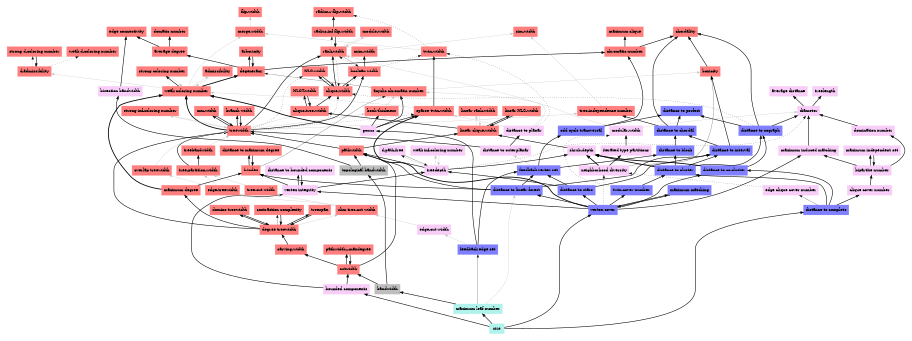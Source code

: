 digraph parameter_inclusions_2iJr52 {
	node [color=lightblue2 style=filled]
	margin=0.04 size="6,6"
	rankdir = BT
	"n_MUnHA0" [label="twin-cover number" URL="/parameters/html/MUnHA0" color="#7f7fff" shape=box]
	"n_KEP2qM" [label="treedepth" URL="/parameters/html/KEP2qM" color="#f8cdf8" shape=box]
	"n_kRR8zx" [label="distance to maximum degree" URL="/parameters/html/kRR8zx" color="#ff7f7f" shape=box]
	"n_wg5HuV" [label="clique-width" URL="/parameters/html/wg5HuV" color="#ff7f7f" shape=box]
	"n_LlWzhg" [label="contraction complexity" URL="/parameters/html/LlWzhg" color="#ff7f7f" shape=box]
	"n_w7MmyW" [label="chromatic number" URL="/parameters/html/w7MmyW" color="#ff7f7f" shape=box]
	"n_Ve5ruW" [label="odd cycle transversal" URL="/parameters/html/Ve5ruW" color="#7f7fff" shape=box]
	"n_PxVh3F" [label="strong coloring number" URL="/parameters/html/PxVh3F" color="#ff7f7f" shape=box]
	"n_s4EiWI" [label="d-path-free" URL="/parameters/html/s4EiWI" color="#f8cdf8" shape=box]
	"n_VHClqR" [label="pathwidth" URL="/parameters/html/VHClqR" color="#ff7f7f" shape=box]
	"n_5Q7fuR" [label="treewidth" URL="/parameters/html/5Q7fuR" color="#ff7f7f" shape=box]
	"n_fTqo40" [label="chordality" URL="/parameters/html/fTqo40" color="#ff7f7f" shape=box]
	"n_6BWcgd" [label="pathwidth+maxdegree" URL="/parameters/html/6BWcgd" color="#ff7f7f" shape=box]
	"n_lPHVWU" [label="distance to outerplanar" URL="/parameters/html/lPHVWU" color="#f8cdf8" shape=box]
	"n_t7c4mp" [label="bounded components" URL="/parameters/html/t7c4mp" color="#f8cdf8" shape=box]
	"n_4DIiH0" [label="radius-r flip-width" URL="/parameters/html/4DIiH0" color="#ff7f7f" shape=box]
	"n_oFvl4c" [label="slim tree-cut width" URL="/parameters/html/oFvl4c" color="#ff7f7f" shape=box]
	"n_fQj3wU" [label="linear clique-width" URL="/parameters/html/fQj3wU" color="#ff7f7f" shape=box]
	"n_yihnem" [label="strong d-coloring number" URL="/parameters/html/yihnem" color="#ff7f7f" shape=box]
	"n_ZNqIlN" [label="edge-cut width" URL="/parameters/html/ZNqIlN" color="#f8cdf8" shape=box]
	"n_A2jPWT" [label="boolean width" URL="/parameters/html/A2jPWT" color="#ff7f7f" shape=box]
	"n_GzMYlT" [label="maximum induced matching" URL="/parameters/html/GzMYlT" color="#f8cdf8" shape=box]
	"n_BN92vX" [label="maximum leaf number" URL="/parameters/html/BN92vX" color="#b2f2ec" shape=box]
	"n_mHtXUU" [label="maximum independent set" URL="/parameters/html/mHtXUU" color="#f8cdf8" shape=box]
	"n_2LDMQ6" [label="distance to complete" URL="/parameters/html/2LDMQ6" color="#7f7fff" shape=box]
	"n_QGZuUW" [label="acyclic chromatic number" URL="/parameters/html/QGZuUW" color="#ff7f7f" shape=box]
	"n_gbaHdw" [label="genus" URL="/parameters/html/gbaHdw" color="#f8cdf8" shape=box]
	"n_KVhJFB" [label="vertex integrity" URL="/parameters/html/KVhJFB" color="#f8cdf8" shape=box]
	"n_HTk9PZ" [label="feedback edge set" URL="/parameters/html/HTk9PZ" color="#7f7fff" shape=box]
	"n_KD6n2n" [label="weak coloring number" URL="/parameters/html/KD6n2n" color="#ff7f7f" shape=box]
	"n_NTgNzT" [label="shrub-depth" URL="/parameters/html/NTgNzT" color="#f8cdf8" shape=box]
	"n_wUdmUb" [label="bisection bandwidth" URL="/parameters/html/wUdmUb" color="#f8cdf8" shape=box]
	"n_7P9WUz" [label="clique-tree-width" URL="/parameters/html/7P9WUz" color="#ff7f7f" shape=box]
	"n_a7MpiT" [label="boxicity" URL="/parameters/html/a7MpiT" color="#ff7f7f" shape=box]
	"n_lIcmuR" [label="branch width" URL="/parameters/html/lIcmuR" color="#ff7f7f" shape=box]
	"n_yk7XP0" [label="distance to linear forest" URL="/parameters/html/yk7XP0" color="#7f7fff" shape=box]
	"n_Gq0onN" [label="domination number" URL="/parameters/html/Gq0onN" color="#f8cdf8" shape=box]
	"n_AVc2K6" [label="distance to interval" URL="/parameters/html/AVc2K6" color="#7f7fff" shape=box]
	"n_nCWUh3" [label="degree treewidth" URL="/parameters/html/nCWUh3" color="#ff7f7f" shape=box]
	"n_G1Cwmc" [label="iterated type partitions" URL="/parameters/html/G1Cwmc" color="#f8cdf8" shape=box]
	"n_q7zHeT" [label="maximum clique" URL="/parameters/html/q7zHeT" color="#ff7f7f" shape=box]
	"n_IbKkUQ" [label="treespan" URL="/parameters/html/IbKkUQ" color="#ff7f7f" shape=box]
	"n_kJZKgd" [label="distance to perfect" URL="/parameters/html/kJZKgd" color="#7f7fff" shape=box]
	"n_VowkuW" [label="degeneracy" URL="/parameters/html/VowkuW" color="#ff7f7f" shape=box]
	"n_mOri44" [label="NLCT-width" URL="/parameters/html/mOri44" color="#ff7f7f" shape=box]
	"n_QP01gs" [label="tree-partition-width" URL="/parameters/html/QP01gs" color="#ff7f7f" shape=box]
	"n_JA2nKw" [label="treelength" URL="/parameters/html/JA2nKw" color="#f8cdf8" shape=box]
	"n_P8yP3M" [label="overlap treewidth" URL="/parameters/html/P8yP3M" color="#ff7f7f" shape=box]
	"n_4lp9Yj" [label="vertex cover" URL="/parameters/html/4lp9Yj" color="#7f7fff" shape=box]
	"n_hbfWwE" [label="distance to co-cluster" URL="/parameters/html/hbfWwE" color="#7f7fff" shape=box]
	"n_fojquT" [label="rank-width" URL="/parameters/html/fojquT" color="#ff7f7f" shape=box]
	"n_MLJMRH" [label="distance to planar" URL="/parameters/html/MLJMRH" color="#f8cdf8" shape=box]
	"n_z0y4TW" [label="average degree" URL="/parameters/html/z0y4TW" color="#ff7f7f" shape=box]
	"n_Z10jME" [label="distance to stars" URL="/parameters/html/Z10jME" color="#7f7fff" shape=box]
	"n_w3LxG1" [label="treebandwidth" URL="/parameters/html/w3LxG1" color="#ff7f7f" shape=box]
	"n_cHugsk" [label="linear rank-width" URL="/parameters/html/cHugsk" color="#ff7f7f" shape=box]
	"n_nYQDv6" [label="edge clique cover number" URL="/parameters/html/nYQDv6" color="#f8cdf8" shape=box]
	"n_vMs3RS" [label="neighborhood diversity" URL="/parameters/html/vMs3RS" color="#f8cdf8" shape=box]
	"n_JQTHZS" [label="strong inf-coloring number" URL="/parameters/html/JQTHZS" color="#ff7f7f" shape=box]
	"n_aXw3Co" [label="distance to cluster" URL="/parameters/html/aXw3Co" color="#7f7fff" shape=box]
	"n_JbqZoT" [label="edge connectivity" URL="/parameters/html/JbqZoT" color="#ff7f7f" shape=box]
	"n_Pqiy2C" [label="d-admissibility" URL="/parameters/html/Pqiy2C" color="#ff7f7f" shape=box]
	"n_KRV6tI" [label="domatic number" URL="/parameters/html/KRV6tI" color="#ff7f7f" shape=box]
	"n_v4sLfO" [label="admissibility" URL="/parameters/html/v4sLfO" color="#ff7f7f" shape=box]
	"n_zgMenA" [label="arboricity" URL="/parameters/html/zgMenA" color="#ff7f7f" shape=box]
	"n_1dQQ87" [label="bipartite number" URL="/parameters/html/1dQQ87" color="#f8cdf8" shape=box]
	"n_TLx1pz" [label="cutwidth" URL="/parameters/html/TLx1pz" color="#ff7f7f" shape=box]
	"n_jYG7BR" [label="flip-width" URL="/parameters/html/jYG7BR" color="#ff7f7f" shape=box]
	"n_UyQ5yM" [label="maximum degree" URL="/parameters/html/UyQ5yM" color="#ff7f7f" shape=box]
	"n_Xrpbv7" [label="NLC-width" URL="/parameters/html/Xrpbv7" color="#ff7f7f" shape=box]
	"n_F1NpDy" [label="size" URL="/parameters/html/F1NpDy" color="#b2f2ec" shape=box]
	"n_v09DMY" [label="linear NLC-width" URL="/parameters/html/v09DMY" color="#ff7f7f" shape=box]
	"n_3F3oc3" [label="weak d-coloring number" URL="/parameters/html/3F3oc3" color="#ff7f7f" shape=box]
	"n_pKi2tL" [label="edge-treewidth" URL="/parameters/html/pKi2tL" color="#ff7f7f" shape=box]
	"n_uDXX2i" [label="distance to cograph" URL="/parameters/html/uDXX2i" color="#7f7fff" shape=box]
	"n_DfwI9E" [label="weak inf-coloring number" URL="/parameters/html/DfwI9E" color="#f8cdf8" shape=box]
	"n_zH8PpT" [label="average distance" URL="/parameters/html/zH8PpT" color="#f8cdf8" shape=box]
	"n_2FM8hj" [label="sparse twin-width" URL="/parameters/html/2FM8hj" color="#ff7f7f" shape=box]
	"n_GNTwUS" [label="h-index" URL="/parameters/html/GNTwUS" color="#ff7f7f" shape=box]
	"n_aEGv5N" [label="sim-width" URL="/parameters/html/aEGv5N" color="#ff7f7f" shape=box]
	"n_p4bTjp" [label="diameter" URL="/parameters/html/p4bTjp" color="#f8cdf8" shape=box]
	"n_8CgU0P" [label="tree-cut width" URL="/parameters/html/8CgU0P" color="#ff7f7f" shape=box]
	"n_GNOiyB" [label="feedback vertex set" URL="/parameters/html/GNOiyB" color="#7f7fff" shape=box]
	"n_d7vRYU" [label="mm-width" URL="/parameters/html/d7vRYU" color="#ff7f7f" shape=box]
	"n_dS6OgO" [label="carving-width" URL="/parameters/html/dS6OgO" color="#ff7f7f" shape=box]
	"n_RPTCxd" [label="distance to bounded components" URL="/parameters/html/RPTCxd" color="#f8cdf8" shape=box]
	"n_doijTS" [label="book thickness" URL="/parameters/html/doijTS" color="#ff7f7f" shape=box]
	"n_veU7Jf" [label="maximum matching" URL="/parameters/html/veU7Jf" color="#7f7fff" shape=box]
	"n_OdZQna" [label="distance to chordal" URL="/parameters/html/OdZQna" color="#7f7fff" shape=box]
	"n_UWmTKl" [label="merge-width" URL="/parameters/html/UWmTKl" color="#ff7f7f" shape=box]
	"n_aP5a38" [label="bandwidth" URL="/parameters/html/aP5a38" color="#bebebe" shape=box]
	"n_VomShB" [label="clique cover number" URL="/parameters/html/VomShB" color="#f8cdf8" shape=box]
	"n_xNJnFb" [label="distance to block" URL="/parameters/html/xNJnFb" color="#7f7fff" shape=box]
	"n_4bj71L" [label="modular-width" URL="/parameters/html/4bj71L" color="#f8cdf8" shape=box]
	"n_EV3FqL" [label="module-width" URL="/parameters/html/EV3FqL" color="#ff7f7f" shape=box]
	"n_fNR6QK" [label="tree-independence number" URL="/parameters/html/fNR6QK" color="#ff7f7f" shape=box]
	"n_OrH7et" [label="twin-width" URL="/parameters/html/OrH7et" color="#ff7f7f" shape=box]
	"n_nYXiuT" [label="radius-inf flip-width" URL="/parameters/html/nYXiuT" color="#ff7f7f" shape=box]
	"n_aEs5ap" [label="domino treewidth" URL="/parameters/html/aEs5ap" color="#ff7f7f" shape=box]
	"n_SnA7Eq" [label="topological bandwidth" URL="/parameters/html/SnA7Eq" color="#bebebe" shape=box]
	"n_WmIFB1" [label="mim-width" URL="/parameters/html/WmIFB1" color="#ff7f7f" shape=box]
	"n_uDXX2i" -> "n_fTqo40" [label="" decorate=true lblstyle="above, sloped" weight="100" penwidth="2.0"]
	"n_uDXX2i" -> "n_wg5HuV" [label="" decorate=true lblstyle="above, sloped" style="dotted" weight="1" penwidth="1.0"]
	"n_GNOiyB" -> "n_Ve5ruW" [label="" decorate=true lblstyle="above, sloped" weight="100" penwidth="2.0"]
	"n_AVc2K6" -> "n_a7MpiT" [label="" decorate=true lblstyle="above, sloped" weight="100" penwidth="2.0"]
	"n_nCWUh3" -> "n_oFvl4c" [label="" decorate=true lblstyle="above, sloped" color="gray" weight="1"]
	"n_veU7Jf" -> "n_4lp9Yj" [label="" decorate=true lblstyle="above, sloped" weight="100" penwidth="2.0"]
	"n_KEP2qM" -> "n_s4EiWI" [label="" decorate=true lblstyle="above, sloped" style="dotted" weight="1" penwidth="1.0"]
	"n_vMs3RS" -> "n_G1Cwmc" [label="" decorate=true lblstyle="above, sloped" weight="100" penwidth="2.0"]
	"n_KD6n2n" -> "n_UWmTKl" [label="" decorate=true lblstyle="above, sloped" color="gray" weight="1"]
	"n_yk7XP0" -> "n_GNTwUS" [label="" decorate=true lblstyle="above, sloped" weight="100" penwidth="2.0"]
	"n_Xrpbv7" -> "n_wg5HuV" [label="" decorate=true lblstyle="above, sloped" weight="100" penwidth="2.0"]
	"n_WmIFB1" -> "n_aEGv5N" [label="" decorate=true lblstyle="above, sloped" color="gray" weight="1"]
	"n_5Q7fuR" -> "n_doijTS" [label="" decorate=true lblstyle="above, sloped" color="gray" weight="1"]
	"n_4lp9Yj" -> "n_GzMYlT" [label="" decorate=true lblstyle="above, sloped" weight="100" penwidth="2.0"]
	"n_aEs5ap" -> "n_nCWUh3" [label="" decorate=true lblstyle="above, sloped" weight="100" penwidth="2.0"]
	"n_lPHVWU" -> "n_5Q7fuR" [label="" decorate=true lblstyle="above, sloped" weight="100" penwidth="2.0"]
	"n_2LDMQ6" -> "n_hbfWwE" [label="" decorate=true lblstyle="above, sloped" weight="100" penwidth="2.0"]
	"n_Z10jME" -> "n_KEP2qM" [label="" decorate=true lblstyle="above, sloped" weight="100" penwidth="2.0"]
	"n_MLJMRH" -> "n_OrH7et" [label="" decorate=true lblstyle="above, sloped" style="dotted" weight="1" penwidth="1.0"]
	"n_4lp9Yj" -> "n_2FM8hj" [label="" decorate=true lblstyle="above, sloped" weight="100" penwidth="3.0"]
	"n_doijTS" -> "n_QGZuUW" [label="" decorate=true lblstyle="above, sloped" color="gray" weight="1"]
	"n_4lp9Yj" -> "n_Z10jME" [label="" decorate=true lblstyle="above, sloped" weight="100" penwidth="2.0"]
	"n_GzMYlT" -> "n_p4bTjp" [label="" decorate=true lblstyle="above, sloped" weight="100" penwidth="2.0"]
	"n_KEP2qM" -> "n_NTgNzT" [label="" decorate=true lblstyle="above, sloped" weight="100" penwidth="2.0"]
	"n_wg5HuV" -> "n_fojquT" [label="" decorate=true lblstyle="above, sloped" weight="100" penwidth="2.0"]
	"n_Gq0onN" -> "n_p4bTjp" [label="" decorate=true lblstyle="above, sloped" weight="100" penwidth="2.0"]
	"n_2FM8hj" -> "n_KD6n2n" [label="" decorate=true lblstyle="above, sloped" color="gray" weight="1"]
	"n_KD6n2n" -> "n_PxVh3F" [label="" decorate=true lblstyle="above, sloped" weight="100" penwidth="2.0"]
	"n_uDXX2i" -> "n_kJZKgd" [label="" decorate=true lblstyle="above, sloped" weight="100" penwidth="2.0"]
	"n_s4EiWI" -> "n_KEP2qM" [label="" decorate=true lblstyle="above, sloped" weight="20" penwidth="0.7"]
	"n_aXw3Co" -> "n_xNJnFb" [label="" decorate=true lblstyle="above, sloped" weight="100" penwidth="2.0"]
	"n_VowkuW" -> "n_w7MmyW" [label="" decorate=true lblstyle="above, sloped" weight="100" penwidth="2.0"]
	"n_HTk9PZ" -> "n_GNOiyB" [label="" decorate=true lblstyle="above, sloped" weight="100" penwidth="2.0"]
	"n_HTk9PZ" -> "n_gbaHdw" [label="" decorate=true lblstyle="above, sloped" weight="100" penwidth="2.0"]
	"n_a7MpiT" -> "n_fTqo40" [label="" decorate=true lblstyle="above, sloped" weight="100" penwidth="2.0"]
	"n_QGZuUW" -> "n_a7MpiT" [label="" decorate=true lblstyle="above, sloped" color="gray" weight="1"]
	"n_5Q7fuR" -> "n_d7vRYU" [label="" decorate=true lblstyle="above, sloped" weight="100" penwidth="2.0"]
	"n_wg5HuV" -> "n_A2jPWT" [label="" decorate=true lblstyle="above, sloped" weight="100" penwidth="2.0"]
	"n_OdZQna" -> "n_kJZKgd" [label="" decorate=true lblstyle="above, sloped" weight="100" penwidth="2.0"]
	"n_fojquT" -> "n_A2jPWT" [label="" decorate=true lblstyle="above, sloped" weight="20" penwidth="0.7"]
	"n_fojquT" -> "n_nYXiuT" [label="" decorate=true lblstyle="above, sloped" style="dotted" weight="1" penwidth="1.0"]
	"n_Ve5ruW" -> "n_w7MmyW" [label="" decorate=true lblstyle="above, sloped" weight="100" penwidth="2.0"]
	"n_Z10jME" -> "n_AVc2K6" [label="" decorate=true lblstyle="above, sloped" weight="100" penwidth="2.0"]
	"n_P8yP3M" -> "n_5Q7fuR" [label="" decorate=true lblstyle="above, sloped" color="gray" weight="1"]
	"n_4bj71L" -> "n_fojquT" [label="" decorate=true lblstyle="above, sloped" color="gray" weight="1"]
	"n_xNJnFb" -> "n_OdZQna" [label="" decorate=true lblstyle="above, sloped" weight="100" penwidth="2.0"]
	"n_wg5HuV" -> "n_Xrpbv7" [label="" decorate=true lblstyle="above, sloped" weight="100" penwidth="2.0"]
	"n_AVc2K6" -> "n_OdZQna" [label="" decorate=true lblstyle="above, sloped" weight="100" penwidth="2.0"]
	"n_6BWcgd" -> "n_TLx1pz" [label="" decorate=true lblstyle="above, sloped" weight="100" penwidth="2.0"]
	"n_fNR6QK" -> "n_aEGv5N" [label="" decorate=true lblstyle="above, sloped" color="gray" weight="1"]
	"n_GNOiyB" -> "n_xNJnFb" [label="" decorate=true lblstyle="above, sloped" weight="100" penwidth="2.0"]
	"n_nCWUh3" -> "n_IbKkUQ" [label="" decorate=true lblstyle="above, sloped" weight="100" penwidth="2.0"]
	"n_JQTHZS" -> "n_5Q7fuR" [label="" decorate=true lblstyle="above, sloped" color="gray" weight="1"]
	"n_VowkuW" -> "n_zgMenA" [label="" decorate=true lblstyle="above, sloped" weight="100" penwidth="2.0"]
	"n_NTgNzT" -> "n_fQj3wU" [label="" decorate=true lblstyle="above, sloped" weight="100" penwidth="2.0"]
	"n_QP01gs" -> "n_5Q7fuR" [label="" decorate=true lblstyle="above, sloped" weight="100" penwidth="2.0"]
	"n_UyQ5yM" -> "n_KD6n2n" [label="" decorate=true lblstyle="above, sloped" weight="100" penwidth="3.0"]
	"n_fojquT" -> "n_EV3FqL" [label="" decorate=true lblstyle="above, sloped" color="gray" weight="1"]
	"n_pKi2tL" -> "n_QP01gs" [label="" decorate=true lblstyle="above, sloped" color="gray" weight="1"]
	"n_w3LxG1" -> "n_5Q7fuR" [label="" decorate=true lblstyle="above, sloped" color="gray" weight="1"]
	"n_F1NpDy" -> "n_2LDMQ6" [label="" decorate=true lblstyle="above, sloped" weight="100" penwidth="2.0"]
	"n_MLJMRH" -> "n_2FM8hj" [label="" decorate=true lblstyle="above, sloped" color="gray" weight="1"]
	"n_vMs3RS" -> "n_NTgNzT" [label="" decorate=true lblstyle="above, sloped" weight="100" penwidth="3.0"]
	"n_d7vRYU" -> "n_5Q7fuR" [label="" decorate=true lblstyle="above, sloped" weight="100" penwidth="2.0"]
	"n_wUdmUb" -> "n_JbqZoT" [label="" decorate=true lblstyle="above, sloped" weight="100" penwidth="2.0"]
	"n_fQj3wU" -> "n_cHugsk" [label="" decorate=true lblstyle="above, sloped" color="gray" weight="1"]
	"n_OrH7et" -> "n_UWmTKl" [label="" decorate=true lblstyle="above, sloped" color="gray" weight="1"]
	"n_5Q7fuR" -> "n_Xrpbv7" [label="" decorate=true lblstyle="above, sloped" style="dotted" weight="1" penwidth="1.0"]
	"n_Z10jME" -> "n_GNOiyB" [label="" decorate=true lblstyle="above, sloped" weight="100" penwidth="2.0"]
	"n_lPHVWU" -> "n_MLJMRH" [label="" decorate=true lblstyle="above, sloped" weight="100" penwidth="2.0"]
	"n_gbaHdw" -> "n_KD6n2n" [label="" decorate=true lblstyle="above, sloped" weight="100" penwidth="3.0"]
	"n_fQj3wU" -> "n_v09DMY" [label="" decorate=true lblstyle="above, sloped" weight="100" penwidth="2.0"]
	"n_zgMenA" -> "n_VowkuW" [label="" decorate=true lblstyle="above, sloped" weight="100" penwidth="2.0"]
	"n_QGZuUW" -> "n_VowkuW" [label="" decorate=true lblstyle="above, sloped" weight="20" penwidth="0.7"]
	"n_BN92vX" -> "n_yk7XP0" [label="" decorate=true lblstyle="above, sloped" color="gray" weight="1"]
	"n_4lp9Yj" -> "n_yk7XP0" [label="" decorate=true lblstyle="above, sloped" weight="100" penwidth="2.0"]
	"n_nYXiuT" -> "n_fojquT" [label="" decorate=true lblstyle="above, sloped" weight="100" penwidth="2.0"]
	"n_yk7XP0" -> "n_VHClqR" [label="" decorate=true lblstyle="above, sloped" weight="100" penwidth="2.0"]
	"n_aXw3Co" -> "n_uDXX2i" [label="" decorate=true lblstyle="above, sloped" weight="100" penwidth="2.0"]
	"n_KVhJFB" -> "n_GNTwUS" [label="" decorate=true lblstyle="above, sloped" weight="100" penwidth="2.0"]
	"n_nYQDv6" -> "n_vMs3RS" [label="" decorate=true lblstyle="above, sloped" style="dotted" weight="1" penwidth="1.0"]
	"n_VHClqR" -> "n_fQj3wU" [label="" decorate=true lblstyle="above, sloped" weight="100" penwidth="2.0"]
	"n_hbfWwE" -> "n_uDXX2i" [label="" decorate=true lblstyle="above, sloped" weight="100" penwidth="2.0"]
	"n_gbaHdw" -> "n_2FM8hj" [label="" decorate=true lblstyle="above, sloped" weight="100" penwidth="2.0"]
	"n_SnA7Eq" -> "n_wUdmUb" [label="" decorate=true lblstyle="above, sloped" weight="100" penwidth="2.0"]
	"n_KD6n2n" -> "n_VowkuW" [label="" decorate=true lblstyle="above, sloped" weight="100" penwidth="3.0"]
	"n_A2jPWT" -> "n_wg5HuV" [label="" decorate=true lblstyle="above, sloped" style="dotted" weight="1" penwidth="1.0"]
	"n_mOri44" -> "n_7P9WUz" [label="" decorate=true lblstyle="above, sloped" weight="100" penwidth="2.0"]
	"n_7P9WUz" -> "n_wg5HuV" [label="" decorate=true lblstyle="above, sloped" weight="100" penwidth="2.0"]
	"n_IbKkUQ" -> "n_nCWUh3" [label="" decorate=true lblstyle="above, sloped" weight="100" penwidth="2.0"]
	"n_gbaHdw" -> "n_doijTS" [label="" decorate=true lblstyle="above, sloped" weight="100" penwidth="2.0"]
	"n_MLJMRH" -> "n_QGZuUW" [label="" decorate=true lblstyle="above, sloped" color="gray" weight="1"]
	"n_fojquT" -> "n_wg5HuV" [label="" decorate=true lblstyle="above, sloped" style="dotted" weight="1" penwidth="1.0"]
	"n_4lp9Yj" -> "n_hbfWwE" [label="" decorate=true lblstyle="above, sloped" weight="100" penwidth="2.0"]
	"n_TLx1pz" -> "n_VHClqR" [label="" decorate=true lblstyle="above, sloped" weight="100" penwidth="2.0"]
	"n_GNOiyB" -> "n_lPHVWU" [label="" decorate=true lblstyle="above, sloped" color="gray" weight="1"]
	"n_nCWUh3" -> "n_UyQ5yM" [label="" decorate=true lblstyle="above, sloped" weight="100" penwidth="2.0"]
	"n_v09DMY" -> "n_fQj3wU" [label="" decorate=true lblstyle="above, sloped" weight="100" penwidth="2.0"]
	"n_w7MmyW" -> "n_fTqo40" [label="" decorate=true lblstyle="above, sloped" weight="100" penwidth="2.0"]
	"n_TLx1pz" -> "n_6BWcgd" [label="" decorate=true lblstyle="above, sloped" weight="100" penwidth="2.0"]
	"n_5Q7fuR" -> "n_wg5HuV" [label="" decorate=true lblstyle="above, sloped" style="dotted" weight="1" penwidth="1.0"]
	"n_dS6OgO" -> "n_nCWUh3" [label="" decorate=true lblstyle="above, sloped" weight="100" penwidth="2.0"]
	"n_p4bTjp" -> "n_zH8PpT" [label="" decorate=true lblstyle="above, sloped" weight="100" penwidth="2.0"]
	"n_yihnem" -> "n_Pqiy2C" [label="" decorate=true lblstyle="above, sloped" weight="100" penwidth="2.0"]
	"n_F1NpDy" -> "n_4lp9Yj" [label="" decorate=true lblstyle="above, sloped" weight="100" penwidth="2.0"]
	"n_yk7XP0" -> "n_GNOiyB" [label="" decorate=true lblstyle="above, sloped" weight="100" penwidth="2.0"]
	"n_KEP2qM" -> "n_VHClqR" [label="" decorate=true lblstyle="above, sloped" weight="100" penwidth="2.0"]
	"n_1dQQ87" -> "n_mHtXUU" [label="" decorate=true lblstyle="above, sloped" weight="100" penwidth="2.0"]
	"n_VowkuW" -> "n_z0y4TW" [label="" decorate=true lblstyle="above, sloped" weight="100" penwidth="2.0"]
	"n_1dQQ87" -> "n_Gq0onN" [label="" decorate=true lblstyle="above, sloped" weight="100" penwidth="2.0"]
	"n_F1NpDy" -> "n_t7c4mp" [label="" decorate=true lblstyle="above, sloped" weight="100" penwidth="2.0"]
	"n_Ve5ruW" -> "n_kJZKgd" [label="" decorate=true lblstyle="above, sloped" weight="100" penwidth="2.0"]
	"n_F1NpDy" -> "n_BN92vX" [label="" decorate=true lblstyle="above, sloped" weight="100" penwidth="2.0"]
	"n_4lp9Yj" -> "n_MUnHA0" [label="" decorate=true lblstyle="above, sloped" weight="100" penwidth="2.0"]
	"n_pKi2tL" -> "n_P8yP3M" [label="" decorate=true lblstyle="above, sloped" color="gray" weight="1"]
	"n_nCWUh3" -> "n_aEs5ap" [label="" decorate=true lblstyle="above, sloped" weight="100" penwidth="2.0"]
	"n_gbaHdw" -> "n_QGZuUW" [label="" decorate=true lblstyle="above, sloped" weight="100" penwidth="2.0"]
	"n_4lp9Yj" -> "n_veU7Jf" [label="" decorate=true lblstyle="above, sloped" weight="100" penwidth="2.0"]
	"n_VHClqR" -> "n_5Q7fuR" [label="" decorate=true lblstyle="above, sloped" weight="100" penwidth="2.0"]
	"n_OrH7et" -> "n_4DIiH0" [label="" decorate=true lblstyle="above, sloped" style="dotted" weight="1" penwidth="1.0"]
	"n_LlWzhg" -> "n_nCWUh3" [label="" decorate=true lblstyle="above, sloped" weight="100" penwidth="2.0"]
	"n_5Q7fuR" -> "n_JQTHZS" [label="" decorate=true lblstyle="above, sloped" color="gray" weight="1"]
	"n_nCWUh3" -> "n_LlWzhg" [label="" decorate=true lblstyle="above, sloped" weight="20" penwidth="0.7"]
	"n_t7c4mp" -> "n_TLx1pz" [label="" decorate=true lblstyle="above, sloped" weight="100" penwidth="2.0"]
	"n_5Q7fuR" -> "n_lIcmuR" [label="" decorate=true lblstyle="above, sloped" weight="100" penwidth="2.0"]
	"n_mHtXUU" -> "n_1dQQ87" [label="" decorate=true lblstyle="above, sloped" weight="100" penwidth="2.0"]
	"n_KVhJFB" -> "n_KEP2qM" [label="" decorate=true lblstyle="above, sloped" weight="100" penwidth="2.0"]
	"n_fQj3wU" -> "n_7P9WUz" [label="" decorate=true lblstyle="above, sloped" weight="100" penwidth="2.0"]
	"n_1dQQ87" -> "n_GzMYlT" [label="" decorate=true lblstyle="above, sloped" weight="100" penwidth="2.0"]
	"n_KVhJFB" -> "n_RPTCxd" [label="" decorate=true lblstyle="above, sloped" weight="100" penwidth="2.0"]
	"n_8CgU0P" -> "n_QP01gs" [label="" decorate=true lblstyle="above, sloped" color="gray" weight="1"]
	"n_nYXiuT" -> "n_4DIiH0" [label="" decorate=true lblstyle="above, sloped" weight="100" penwidth="2.0"]
	"n_MUnHA0" -> "n_4bj71L" [label="" decorate=true lblstyle="above, sloped" style="dotted" weight="1" penwidth="1.0"]
	"n_SnA7Eq" -> "n_VHClqR" [label="" decorate=true lblstyle="above, sloped" weight="100" penwidth="2.0"]
	"n_BN92vX" -> "n_aP5a38" [label="" decorate=true lblstyle="above, sloped" weight="100" penwidth="2.0"]
	"n_oFvl4c" -> "n_8CgU0P" [label="" decorate=true lblstyle="above, sloped" color="gray" weight="1"]
	"n_aXw3Co" -> "n_NTgNzT" [label="" decorate=true lblstyle="above, sloped" weight="100" penwidth="3.0"]
	"n_w7MmyW" -> "n_q7zHeT" [label="" decorate=true lblstyle="above, sloped" weight="100" penwidth="2.0"]
	"n_UWmTKl" -> "n_jYG7BR" [label="" decorate=true lblstyle="above, sloped" color="gray" weight="1"]
	"n_2FM8hj" -> "n_OrH7et" [label="" decorate=true lblstyle="above, sloped" weight="100" penwidth="2.0"]
	"n_G1Cwmc" -> "n_4bj71L" [label="" decorate=true lblstyle="above, sloped" weight="100" penwidth="2.0"]
	"n_aP5a38" -> "n_SnA7Eq" [label="" decorate=true lblstyle="above, sloped" weight="100" penwidth="2.0"]
	"n_Pqiy2C" -> "n_yihnem" [label="" decorate=true lblstyle="above, sloped" style="dotted" weight="1" penwidth="0.8"]
	"n_A2jPWT" -> "n_WmIFB1" [label="" decorate=true lblstyle="above, sloped" weight="100" penwidth="2.0"]
	"n_KD6n2n" -> "n_Pqiy2C" [label="" decorate=true lblstyle="above, sloped" color="gray" weight="1"]
	"n_nCWUh3" -> "n_5Q7fuR" [label="" decorate=true lblstyle="above, sloped" weight="100" penwidth="2.0"]
	"n_oFvl4c" -> "n_pKi2tL" [label="" decorate=true lblstyle="above, sloped" color="gray" weight="1"]
	"n_VomShB" -> "n_1dQQ87" [label="" decorate=true lblstyle="above, sloped" weight="100" penwidth="2.0"]
	"n_aP5a38" -> "n_TLx1pz" [label="" decorate=true lblstyle="above, sloped" weight="100" penwidth="2.0"]
	"n_z0y4TW" -> "n_KRV6tI" [label="" decorate=true lblstyle="above, sloped" weight="100" penwidth="2.0"]
	"n_QP01gs" -> "n_w3LxG1" [label="" decorate=true lblstyle="above, sloped" weight="100" penwidth="2.0"]
	"n_5Q7fuR" -> "n_KD6n2n" [label="" decorate=true lblstyle="above, sloped" weight="100" penwidth="3.0"]
	"n_hbfWwE" -> "n_NTgNzT" [label="" decorate=true lblstyle="above, sloped" weight="100" penwidth="3.0"]
	"n_OdZQna" -> "n_fTqo40" [label="" decorate=true lblstyle="above, sloped" weight="100" penwidth="2.0"]
	"n_UyQ5yM" -> "n_GNTwUS" [label="" decorate=true lblstyle="above, sloped" weight="100" penwidth="2.0"]
	"n_ZNqIlN" -> "n_oFvl4c" [label="" decorate=true lblstyle="above, sloped" color="gray" weight="1"]
	"n_kRR8zx" -> "n_GNTwUS" [label="" decorate=true lblstyle="above, sloped" weight="100" penwidth="2.0"]
	"n_z0y4TW" -> "n_JbqZoT" [label="" decorate=true lblstyle="above, sloped" weight="100" penwidth="2.0"]
	"n_4lp9Yj" -> "n_vMs3RS" [label="" decorate=true lblstyle="above, sloped" style="dotted" weight="1" penwidth="1.0"]
	"n_OdZQna" -> "n_fNR6QK" [label="" decorate=true lblstyle="above, sloped" weight="100" penwidth="2.0"]
	"n_5Q7fuR" -> "n_2FM8hj" [label="" decorate=true lblstyle="above, sloped" style="dotted" weight="1" penwidth="0.8"]
	"n_5Q7fuR" -> "n_fojquT" [label="" decorate=true lblstyle="above, sloped" weight="100" penwidth="2.0"]
	"n_cHugsk" -> "n_fQj3wU" [label="" decorate=true lblstyle="above, sloped" color="gray" weight="1"]
	"n_A2jPWT" -> "n_fojquT" [label="" decorate=true lblstyle="above, sloped" style="dotted" weight="1" penwidth="1.0"]
	"n_lIcmuR" -> "n_5Q7fuR" [label="" decorate=true lblstyle="above, sloped" weight="100" penwidth="2.0"]
	"n_yk7XP0" -> "n_AVc2K6" [label="" decorate=true lblstyle="above, sloped" weight="100" penwidth="2.0"]
	"n_Pqiy2C" -> "n_3F3oc3" [label="" decorate=true lblstyle="above, sloped" style="dotted" weight="1" penwidth="0.8"]
	"n_KEP2qM" -> "n_DfwI9E" [label="" decorate=true lblstyle="above, sloped" color="gray" weight="1"]
	"n_v4sLfO" -> "n_KD6n2n" [label="" decorate=true lblstyle="above, sloped" color="gray" weight="1"]
	"n_2LDMQ6" -> "n_VomShB" [label="" decorate=true lblstyle="above, sloped" weight="100" penwidth="2.0"]
	"n_4bj71L" -> "n_p4bTjp" [label="" decorate=true lblstyle="above, sloped" color="gray" weight="1"]
	"n_RPTCxd" -> "n_KVhJFB" [label="" decorate=true lblstyle="above, sloped" weight="100" penwidth="2.0"]
	"n_GNTwUS" -> "n_QGZuUW" [label="" decorate=true lblstyle="above, sloped" weight="20" penwidth="0.7"]
	"n_EV3FqL" -> "n_fojquT" [label="" decorate=true lblstyle="above, sloped" color="gray" weight="1"]
	"n_p4bTjp" -> "n_JA2nKw" [label="" decorate=true lblstyle="above, sloped" weight="100" penwidth="2.0"]
	"n_HTk9PZ" -> "n_ZNqIlN" [label="" decorate=true lblstyle="above, sloped" color="gray" weight="1"]
	"n_2LDMQ6" -> "n_nYQDv6" [label="" decorate=true lblstyle="above, sloped" weight="20" penwidth="0.7"]
	"n_KD6n2n" -> "n_v4sLfO" [label="" decorate=true lblstyle="above, sloped" color="gray" weight="1"]
	"n_DfwI9E" -> "n_KEP2qM" [label="" decorate=true lblstyle="above, sloped" color="gray" weight="1"]
	"n_5Q7fuR" -> "n_A2jPWT" [label="" decorate=true lblstyle="above, sloped" weight="100" penwidth="2.0"]
	"n_uDXX2i" -> "n_p4bTjp" [label="" decorate=true lblstyle="above, sloped" weight="100" penwidth="2.0"]
	"n_t7c4mp" -> "n_KVhJFB" [label="" decorate=true lblstyle="above, sloped" weight="100" penwidth="2.0"]
	"n_vMs3RS" -> "n_a7MpiT" [label="" decorate=true lblstyle="above, sloped" weight="20" penwidth="0.7"]
	"n_GNTwUS" -> "n_kRR8zx" [label="" decorate=true lblstyle="above, sloped" weight="100" penwidth="2.0"]
	"n_MUnHA0" -> "n_aXw3Co" [label="" decorate=true lblstyle="above, sloped" weight="100" penwidth="2.0"]
	"n_2LDMQ6" -> "n_aXw3Co" [label="" decorate=true lblstyle="above, sloped" weight="100" penwidth="2.0"]
	"n_4lp9Yj" -> "n_KVhJFB" [label="" decorate=true lblstyle="above, sloped" weight="100" penwidth="2.0"]
	"n_aXw3Co" -> "n_AVc2K6" [label="" decorate=true lblstyle="above, sloped" weight="100" penwidth="2.0"]
	"n_A2jPWT" -> "n_OrH7et" [label="" decorate=true lblstyle="above, sloped" style="dotted" weight="1" penwidth="1.0"]
	"n_KEP2qM" -> "n_p4bTjp" [label="" decorate=true lblstyle="above, sloped" style="dotted" weight="1" penwidth="1.0"]
	"n_BN92vX" -> "n_HTk9PZ" [label="" decorate=true lblstyle="above, sloped" weight="20" penwidth="0.7"]
	"n_PxVh3F" -> "n_KD6n2n" [label="" decorate=true lblstyle="above, sloped" color="gray" weight="1"]
	"n_5Q7fuR" -> "n_fNR6QK" [label="" decorate=true lblstyle="above, sloped" color="gray" weight="1"]
	"n_TLx1pz" -> "n_dS6OgO" [label="" decorate=true lblstyle="above, sloped" weight="100" penwidth="2.0"]
	"n_5Q7fuR" -> "n_7P9WUz" [label="" decorate=true lblstyle="above, sloped" color="gray" weight="1"]
	"n_7P9WUz" -> "n_mOri44" [label="" decorate=true lblstyle="above, sloped" weight="100" penwidth="2.0"]
}
